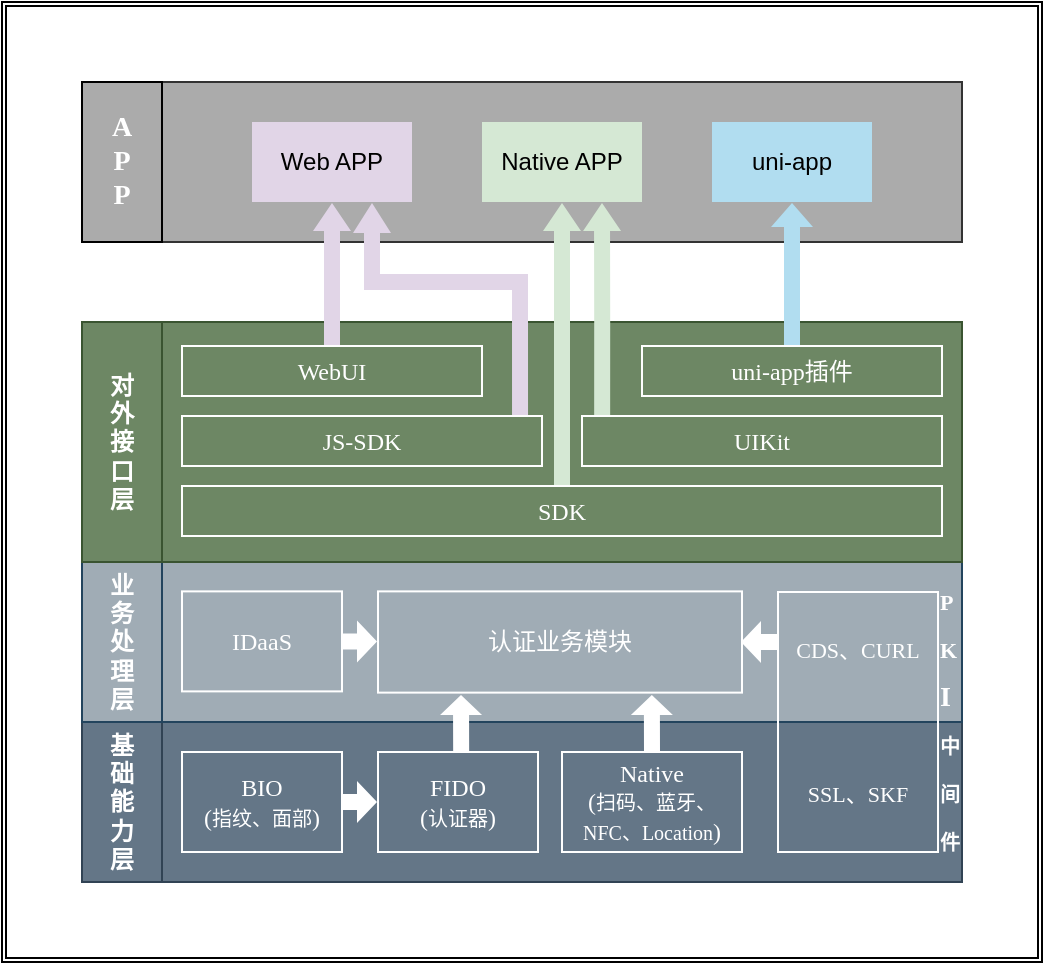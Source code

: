 <mxfile version="14.7.0" type="github">
  <diagram id="6imWZsSA1UWf6HAIqSkL" name="Page-1">
    <mxGraphModel dx="119" dy="539" grid="1" gridSize="10" guides="1" tooltips="1" connect="1" arrows="1" fold="1" page="1" pageScale="1" pageWidth="827" pageHeight="1169" math="0" shadow="0">
      <root>
        <mxCell id="0" />
        <mxCell id="1" parent="0" />
        <mxCell id="tUy6UiczHFlV-gSkyuVa-49" value="" style="shape=ext;double=1;rounded=0;whiteSpace=wrap;html=1;" vertex="1" parent="1">
          <mxGeometry x="1000" y="80" width="520" height="480" as="geometry" />
        </mxCell>
        <mxCell id="tUy6UiczHFlV-gSkyuVa-1" value="" style="rounded=0;whiteSpace=wrap;html=1;fillColor=#647687;strokeColor=#314354;fontColor=#ffffff;" vertex="1" parent="1">
          <mxGeometry x="1080" y="440" width="400" height="80" as="geometry" />
        </mxCell>
        <mxCell id="tUy6UiczHFlV-gSkyuVa-2" value="" style="rounded=0;whiteSpace=wrap;html=1;strokeColor=#23445d;fillColor=#A0ACB5;" vertex="1" parent="1">
          <mxGeometry x="1080" y="360" width="400" height="80" as="geometry" />
        </mxCell>
        <mxCell id="tUy6UiczHFlV-gSkyuVa-3" value="&lt;b&gt;基&lt;br&gt;础&lt;br&gt;能&lt;br&gt;力&lt;br&gt;层&lt;/b&gt;" style="rounded=0;labelPosition=center;verticalLabelPosition=middle;align=center;verticalAlign=middle;horizontal=1;whiteSpace=wrap;fillColor=#647687;strokeColor=#314354;fontFamily=Verdana;html=1;labelBorderColor=none;fontColor=#ffffff;" vertex="1" parent="1">
          <mxGeometry x="1040" y="440" width="40" height="80" as="geometry" />
        </mxCell>
        <mxCell id="tUy6UiczHFlV-gSkyuVa-5" value="&lt;b&gt;业&lt;br&gt;务&lt;br&gt;处&lt;br&gt;理&lt;br&gt;层&lt;/b&gt;" style="rounded=0;labelPosition=center;verticalLabelPosition=middle;align=center;verticalAlign=middle;horizontal=1;whiteSpace=wrap;strokeColor=#23445d;fontFamily=Verdana;html=1;labelBorderColor=none;fontColor=#FFFFFF;fillColor=#A0ACB5;" vertex="1" parent="1">
          <mxGeometry x="1040" y="360" width="40" height="80" as="geometry" />
        </mxCell>
        <mxCell id="tUy6UiczHFlV-gSkyuVa-6" value="&lt;blockquote style=&quot;margin: 0 0 0 40px ; border: none ; padding: 0px&quot;&gt;&lt;div&gt;&lt;b&gt;&lt;font style=&quot;font-size: 11px&quot;&gt;P&lt;/font&gt;&lt;/b&gt;&lt;/div&gt;&lt;div&gt;&lt;b&gt;&lt;font style=&quot;font-size: 11px&quot;&gt;K&lt;/font&gt;&lt;/b&gt;&lt;/div&gt;&lt;div&gt;&lt;b&gt;&lt;font&gt;&lt;font style=&quot;font-size: 14px&quot;&gt;I&lt;/font&gt;&lt;/font&gt;&lt;/b&gt;&lt;b style=&quot;font-size: 12px&quot;&gt;&amp;nbsp;&lt;/b&gt;&lt;/div&gt;&lt;div&gt;&lt;b&gt;&lt;font style=&quot;font-size: 10px&quot;&gt;中&lt;/font&gt;&lt;/b&gt;&lt;/div&gt;&lt;div&gt;&lt;b&gt;&lt;font style=&quot;font-size: 10px&quot;&gt;间&lt;/font&gt;&lt;/b&gt;&lt;/div&gt;&lt;div&gt;&lt;div&gt;&lt;b&gt;&lt;font style=&quot;font-size: 10px&quot;&gt;件&lt;/font&gt;&lt;/b&gt;&lt;/div&gt;&lt;/div&gt;&lt;/blockquote&gt;" style="rounded=0;html=1;fontFamily=Verdana;labelPosition=right;verticalLabelPosition=middle;align=left;verticalAlign=middle;fontSize=20;labelBackgroundColor=none;labelBorderColor=none;whiteSpace=wrap;fontColor=#FFFFFF;fillColor=none;strokeColor=#FFFFFF;direction=east;spacingTop=0;spacing=-39;horizontal=1;spacingBottom=8;spacingRight=0;" vertex="1" parent="1">
          <mxGeometry x="1388" y="375" width="80" height="130" as="geometry" />
        </mxCell>
        <mxCell id="tUy6UiczHFlV-gSkyuVa-7" value="认证业务模块" style="rounded=0;whiteSpace=wrap;html=1;fontFamily=Verdana;fillColor=none;strokeColor=#FFFFFF;fontColor=#FFFFFF;" vertex="1" parent="1">
          <mxGeometry x="1188" y="374.69" width="182" height="50.62" as="geometry" />
        </mxCell>
        <mxCell id="tUy6UiczHFlV-gSkyuVa-9" value="BIO&lt;br&gt;(&lt;font style=&quot;font-size: 10px&quot;&gt;指纹、面部&lt;/font&gt;)" style="rounded=0;whiteSpace=wrap;html=1;fontFamily=Verdana;fillColor=none;strokeColor=#FFFFFF;fontColor=#FFFFFF;" vertex="1" parent="1">
          <mxGeometry x="1090" y="455" width="80" height="50" as="geometry" />
        </mxCell>
        <mxCell id="tUy6UiczHFlV-gSkyuVa-13" value="CDS&lt;br style=&quot;font-size: 13px;&quot;&gt;Cert、SSL" style="text;html=1;fillColor=none;align=center;verticalAlign=middle;whiteSpace=wrap;rounded=0;fontFamily=Verdana;fontSize=13;fontColor=#FFFFFF;strokeColor=#FFFFFF;" vertex="1" parent="1">
          <mxGeometry x="1310" y="287" width="100" height="40" as="geometry" />
        </mxCell>
        <mxCell id="tUy6UiczHFlV-gSkyuVa-15" value="Native&lt;br&gt;(&lt;font style=&quot;font-size: 10px&quot;&gt;扫码&lt;font style=&quot;font-size: 10px&quot;&gt;、蓝牙、&lt;br&gt;NFC、Location&lt;/font&gt;&lt;/font&gt;)" style="rounded=0;whiteSpace=wrap;html=1;fontFamily=Verdana;fillColor=none;strokeColor=#FFFFFF;fontColor=#FFFFFF;" vertex="1" parent="1">
          <mxGeometry x="1280" y="455" width="90" height="50" as="geometry" />
        </mxCell>
        <mxCell id="tUy6UiczHFlV-gSkyuVa-17" value="" style="rounded=0;whiteSpace=wrap;html=1;strokeColor=#3A5431;gradientDirection=south;fillColor=#6d8764;labelPosition=right;verticalLabelPosition=top;align=left;verticalAlign=bottom;fontColor=#67AB9F;" vertex="1" parent="1">
          <mxGeometry x="1080" y="240" width="400" height="120" as="geometry" />
        </mxCell>
        <mxCell id="tUy6UiczHFlV-gSkyuVa-18" value="&lt;b&gt;对&lt;br&gt;外&lt;br&gt;接&lt;br&gt;口&lt;br&gt;层&lt;/b&gt;" style="rounded=0;labelPosition=center;verticalLabelPosition=middle;align=center;verticalAlign=middle;horizontal=1;whiteSpace=wrap;strokeColor=#3A5431;fontFamily=Verdana;html=1;labelBorderColor=none;gradientDirection=south;fillColor=#6d8764;fontColor=#ffffff;" vertex="1" parent="1">
          <mxGeometry x="1040" y="240" width="40" height="120" as="geometry" />
        </mxCell>
        <mxCell id="tUy6UiczHFlV-gSkyuVa-20" value="" style="rounded=0;whiteSpace=wrap;html=1;fontFamily=Verdana;fontSize=12;fillColor=#ABABAB;labelPosition=right;verticalLabelPosition=top;align=left;verticalAlign=bottom;fontColor=#7A7A7A;strokeColor=#333333;" vertex="1" parent="1">
          <mxGeometry x="1080" y="120" width="400" height="80" as="geometry" />
        </mxCell>
        <mxCell id="tUy6UiczHFlV-gSkyuVa-44" style="edgeStyle=orthogonalEdgeStyle;shape=flexArrow;rounded=0;orthogonalLoop=1;jettySize=auto;html=1;entryX=0.5;entryY=1;entryDx=0;entryDy=0;fontFamily=Verdana;fontSize=20;fontColor=#000000;endWidth=10;endSize=4.33;width=8;fillColor=#d5e8d4;strokeColor=none;" edge="1" parent="1" source="tUy6UiczHFlV-gSkyuVa-21" target="tUy6UiczHFlV-gSkyuVa-41">
          <mxGeometry relative="1" as="geometry">
            <Array as="points" />
          </mxGeometry>
        </mxCell>
        <mxCell id="tUy6UiczHFlV-gSkyuVa-21" value="&lt;font color=&quot;#ffffff&quot;&gt;SDK&lt;/font&gt;" style="rounded=0;whiteSpace=wrap;html=1;fontFamily=Verdana;fontSize=12;fontColor=#67AB9F;strokeColor=#FFFFFF;fillColor=none;" vertex="1" parent="1">
          <mxGeometry x="1090" y="322" width="380" height="25" as="geometry" />
        </mxCell>
        <mxCell id="tUy6UiczHFlV-gSkyuVa-23" value="FIDO&lt;br&gt;(&lt;font style=&quot;font-size: 10px&quot;&gt;认证器&lt;/font&gt;)" style="rounded=0;whiteSpace=wrap;html=1;fontFamily=Verdana;fillColor=none;strokeColor=#FFFFFF;fontColor=#FFFFFF;" vertex="1" parent="1">
          <mxGeometry x="1188" y="455" width="80" height="50" as="geometry" />
        </mxCell>
        <mxCell id="tUy6UiczHFlV-gSkyuVa-48" style="edgeStyle=orthogonalEdgeStyle;shape=flexArrow;rounded=0;orthogonalLoop=1;jettySize=auto;html=1;entryX=0.75;entryY=1;entryDx=0;entryDy=0;fontFamily=Verdana;fontSize=20;fontColor=#000000;exitX=0.939;exitY=0;exitDx=0;exitDy=0;exitPerimeter=0;width=8;endSize=4.67;endWidth=10;fillColor=#e1d5e7;strokeColor=none;" edge="1" parent="1" source="tUy6UiczHFlV-gSkyuVa-25" target="tUy6UiczHFlV-gSkyuVa-42">
          <mxGeometry relative="1" as="geometry">
            <Array as="points">
              <mxPoint x="1259" y="220" />
              <mxPoint x="1185" y="220" />
            </Array>
          </mxGeometry>
        </mxCell>
        <mxCell id="tUy6UiczHFlV-gSkyuVa-25" value="&lt;font color=&quot;#ffffff&quot;&gt;JS-SDK&lt;/font&gt;" style="rounded=0;whiteSpace=wrap;html=1;fontFamily=Verdana;fontSize=12;fontColor=#67AB9F;strokeColor=#FFFFFF;fillColor=none;" vertex="1" parent="1">
          <mxGeometry x="1090" y="287" width="180" height="25" as="geometry" />
        </mxCell>
        <mxCell id="tUy6UiczHFlV-gSkyuVa-45" style="edgeStyle=orthogonalEdgeStyle;shape=flexArrow;rounded=0;orthogonalLoop=1;jettySize=auto;html=1;entryX=0.75;entryY=1;entryDx=0;entryDy=0;fontFamily=Verdana;fontSize=20;fontColor=#000000;fillColor=#d5e8d4;width=8;endSize=4.33;endWidth=10;strokeColor=none;exitX=0.056;exitY=0.04;exitDx=0;exitDy=0;exitPerimeter=0;" edge="1" parent="1" source="tUy6UiczHFlV-gSkyuVa-27" target="tUy6UiczHFlV-gSkyuVa-41">
          <mxGeometry relative="1" as="geometry">
            <mxPoint x="1300" y="290" as="sourcePoint" />
          </mxGeometry>
        </mxCell>
        <mxCell id="tUy6UiczHFlV-gSkyuVa-27" value="&lt;font color=&quot;#ffffff&quot;&gt;UIKit&lt;br&gt;&lt;/font&gt;" style="rounded=0;whiteSpace=wrap;html=1;fontFamily=Verdana;fontSize=12;fontColor=#67AB9F;strokeColor=#FFFFFF;fillColor=none;" vertex="1" parent="1">
          <mxGeometry x="1290" y="287" width="180" height="25" as="geometry" />
        </mxCell>
        <mxCell id="tUy6UiczHFlV-gSkyuVa-47" style="edgeStyle=orthogonalEdgeStyle;shape=flexArrow;rounded=0;orthogonalLoop=1;jettySize=auto;html=1;entryX=0.5;entryY=1;entryDx=0;entryDy=0;fontFamily=Verdana;fontSize=20;fontColor=#000000;width=8;endSize=4.33;endWidth=10;fillColor=#e1d5e7;strokeColor=none;" edge="1" parent="1" source="tUy6UiczHFlV-gSkyuVa-29" target="tUy6UiczHFlV-gSkyuVa-42">
          <mxGeometry relative="1" as="geometry" />
        </mxCell>
        <mxCell id="tUy6UiczHFlV-gSkyuVa-29" value="&lt;font color=&quot;#ffffff&quot;&gt;WebUI&lt;/font&gt;" style="rounded=0;whiteSpace=wrap;html=1;fontFamily=Verdana;fontSize=12;fontColor=#67AB9F;strokeColor=#FFFFFF;fillColor=none;" vertex="1" parent="1">
          <mxGeometry x="1090" y="252" width="150" height="25" as="geometry" />
        </mxCell>
        <mxCell id="tUy6UiczHFlV-gSkyuVa-46" style="edgeStyle=orthogonalEdgeStyle;shape=flexArrow;rounded=0;orthogonalLoop=1;jettySize=auto;html=1;entryX=0.5;entryY=1;entryDx=0;entryDy=0;fontFamily=Verdana;fontSize=20;fontColor=#000000;fillColor=#b1ddf0;endWidth=12;endSize=3.67;width=8;strokeColor=none;" edge="1" parent="1" source="tUy6UiczHFlV-gSkyuVa-30" target="tUy6UiczHFlV-gSkyuVa-43">
          <mxGeometry relative="1" as="geometry" />
        </mxCell>
        <mxCell id="tUy6UiczHFlV-gSkyuVa-30" value="&lt;font color=&quot;#ffffff&quot;&gt;uni-app插件&lt;/font&gt;" style="rounded=0;whiteSpace=wrap;html=1;fontFamily=Verdana;fontSize=12;fontColor=#67AB9F;strokeColor=#FFFFFF;fillColor=none;" vertex="1" parent="1">
          <mxGeometry x="1320" y="252" width="150" height="25" as="geometry" />
        </mxCell>
        <mxCell id="tUy6UiczHFlV-gSkyuVa-40" value="&lt;font style=&quot;font-size: 14px&quot;&gt;&lt;b&gt;A&lt;br&gt;P&lt;br&gt;P&lt;/b&gt;&lt;/font&gt;" style="rounded=0;whiteSpace=wrap;html=1;fontFamily=Verdana;fontSize=12;fillColor=#ABABAB;labelPosition=center;verticalLabelPosition=middle;align=center;verticalAlign=middle;fontColor=#FFFFFF;" vertex="1" parent="1">
          <mxGeometry x="1040" y="120" width="40" height="80" as="geometry" />
        </mxCell>
        <mxCell id="tUy6UiczHFlV-gSkyuVa-41" value="Native APP" style="rounded=0;whiteSpace=wrap;html=1;fillColor=#d5e8d4;strokeColor=none;" vertex="1" parent="1">
          <mxGeometry x="1240" y="140" width="80" height="40" as="geometry" />
        </mxCell>
        <mxCell id="tUy6UiczHFlV-gSkyuVa-42" value="Web APP" style="rounded=0;whiteSpace=wrap;html=1;fillColor=#e1d5e7;strokeColor=none;" vertex="1" parent="1">
          <mxGeometry x="1125" y="140" width="80" height="40" as="geometry" />
        </mxCell>
        <mxCell id="tUy6UiczHFlV-gSkyuVa-43" value="uni-app" style="rounded=0;whiteSpace=wrap;html=1;fillColor=#b1ddf0;strokeColor=none;" vertex="1" parent="1">
          <mxGeometry x="1355" y="140" width="80" height="40" as="geometry" />
        </mxCell>
        <mxCell id="tUy6UiczHFlV-gSkyuVa-24" value="&lt;font color=&quot;#ffffff&quot; style=&quot;font-size: 11px&quot;&gt;CDS、CURL&lt;br&gt;&lt;br&gt;&lt;br&gt;&lt;br&gt;&lt;br&gt;SSL、SKF&lt;br&gt;&lt;/font&gt;" style="text;html=1;strokeColor=none;fillColor=none;align=center;verticalAlign=middle;whiteSpace=wrap;rounded=0;fontFamily=Verdana;fontSize=12;" vertex="1" parent="1">
          <mxGeometry x="1388" y="374.69" width="80" height="130" as="geometry" />
        </mxCell>
        <mxCell id="tUy6UiczHFlV-gSkyuVa-62" style="edgeStyle=orthogonalEdgeStyle;shape=flexArrow;rounded=0;orthogonalLoop=1;jettySize=auto;html=1;entryX=0.839;entryY=1.014;entryDx=0;entryDy=0;entryPerimeter=0;fontFamily=Verdana;fontSize=20;fontColor=#FFFFFF;width=8;endSize=3;endWidth=12;strokeColor=none;fillColor=#FFFFFF;" edge="1" parent="1">
          <mxGeometry relative="1" as="geometry">
            <mxPoint x="1229.58" y="455" as="sourcePoint" />
            <mxPoint x="1229.5" y="426.019" as="targetPoint" />
          </mxGeometry>
        </mxCell>
        <mxCell id="tUy6UiczHFlV-gSkyuVa-64" style="edgeStyle=orthogonalEdgeStyle;shape=flexArrow;rounded=0;orthogonalLoop=1;jettySize=auto;html=1;fontFamily=Verdana;fontSize=20;fontColor=#FFFFFF;width=8;endSize=3;endWidth=12;strokeColor=none;fillColor=#FFFFFF;exitX=1;exitY=0.5;exitDx=0;exitDy=0;" edge="1" parent="1" source="tUy6UiczHFlV-gSkyuVa-9" target="tUy6UiczHFlV-gSkyuVa-23">
          <mxGeometry relative="1" as="geometry">
            <mxPoint x="1179.58" y="469.49" as="sourcePoint" />
            <mxPoint x="1179.5" y="440.509" as="targetPoint" />
          </mxGeometry>
        </mxCell>
        <mxCell id="tUy6UiczHFlV-gSkyuVa-70" style="edgeStyle=orthogonalEdgeStyle;shape=flexArrow;rounded=0;orthogonalLoop=1;jettySize=auto;html=1;fontFamily=Verdana;fontSize=20;fontColor=#FFFFFF;width=8;endSize=3;endWidth=12;strokeColor=none;fillColor=#FFFFFF;entryX=1;entryY=0.5;entryDx=0;entryDy=0;" edge="1" parent="1">
          <mxGeometry relative="1" as="geometry">
            <mxPoint x="1389" y="400" as="sourcePoint" />
            <mxPoint x="1369" y="400" as="targetPoint" />
          </mxGeometry>
        </mxCell>
        <mxCell id="tUy6UiczHFlV-gSkyuVa-71" style="edgeStyle=orthogonalEdgeStyle;shape=flexArrow;rounded=0;orthogonalLoop=1;jettySize=auto;html=1;entryX=0.839;entryY=1.014;entryDx=0;entryDy=0;entryPerimeter=0;fontFamily=Verdana;fontSize=20;fontColor=#FFFFFF;width=8;endSize=3;endWidth=12;strokeColor=none;fillColor=#FFFFFF;" edge="1" parent="1">
          <mxGeometry relative="1" as="geometry">
            <mxPoint x="1325" y="455" as="sourcePoint" />
            <mxPoint x="1324.92" y="426.019" as="targetPoint" />
          </mxGeometry>
        </mxCell>
        <mxCell id="tUy6UiczHFlV-gSkyuVa-72" value="IDaaS" style="rounded=0;whiteSpace=wrap;html=1;fontFamily=Verdana;fillColor=none;strokeColor=#FFFFFF;fontColor=#FFFFFF;" vertex="1" parent="1">
          <mxGeometry x="1090" y="374.69" width="80" height="50" as="geometry" />
        </mxCell>
        <mxCell id="tUy6UiczHFlV-gSkyuVa-73" style="edgeStyle=orthogonalEdgeStyle;shape=flexArrow;rounded=0;orthogonalLoop=1;jettySize=auto;html=1;fontFamily=Verdana;fontSize=20;fontColor=#FFFFFF;width=8;endSize=3;endWidth=12;strokeColor=none;fillColor=#FFFFFF;exitX=1;exitY=0.5;exitDx=0;exitDy=0;" edge="1" parent="1">
          <mxGeometry relative="1" as="geometry">
            <mxPoint x="1170" y="399.81" as="sourcePoint" />
            <mxPoint x="1188" y="399.81" as="targetPoint" />
          </mxGeometry>
        </mxCell>
      </root>
    </mxGraphModel>
  </diagram>
</mxfile>
